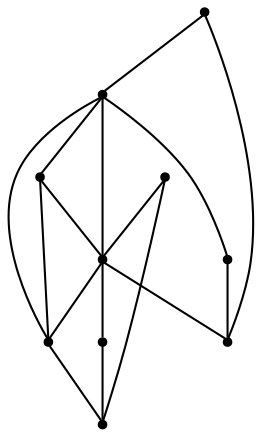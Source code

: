 graph {
  node [shape=point,comment="{\"directed\":false,\"doi\":\"10.1007/978-3-031-49272-3_22\",\"figure\":\"10 (1)\"}"]

  v0 [pos="753.3950005890002,385.833461178235"]
  v1 [pos="697.3860679270161,273.8169687071855"]
  v2 [pos="711.3883010925122,455.8437014107751"]
  v3 [pos="638.2099869447525,343.10231383642275"]
  v4 [pos="501.3548751470417,469.8459577067989"]
  v5 [pos="572.6287082361969,236.4490571368832"]
  v6 [pos="572.6287082361969,418.7716035084434"]
  v7 [pos="445.34594248505755,259.8149707359426"]
  v8 [pos="491.19490853252375,374.8111799414719"]
  v9 [pos="417.3414761540655,413.83771147127413"]

  v0 -- v1 [id="-1",pos="753.3950005890002,385.833461178235 697.3860679270161,273.8169687071855 697.3860679270161,273.8169687071855 697.3860679270161,273.8169687071855"]
  v7 -- v2 [id="-3",pos="445.34594248505755,259.8149707359426 711.3883010925122,455.8437014107751 711.3883010925122,455.8437014107751 711.3883010925122,455.8437014107751"]
  v9 -- v4 [id="-8",pos="417.3414761540655,413.83771147127413 501.3548751470417,469.8459577067989 501.3548751470417,469.8459577067989 501.3548751470417,469.8459577067989"]
  v9 -- v7 [id="-15",pos="417.3414761540655,413.83771147127413 445.34594248505755,259.8149707359426 445.34594248505755,259.8149707359426 445.34594248505755,259.8149707359426"]
  v0 -- v2 [id="-23",pos="753.3950005890002,385.833461178235 711.3883010925122,455.8437014107751 711.3883010925122,455.8437014107751 711.3883010925122,455.8437014107751"]
  v7 -- v5 [id="-37",pos="445.34594248505755,259.8149707359426 572.6287082361969,236.4490571368832 572.6287082361969,236.4490571368832 572.6287082361969,236.4490571368832"]
  v7 -- v8 [id="-42",pos="445.34594248505755,259.8149707359426 491.19490853252375,374.8111799414719 491.19490853252375,374.8111799414719 491.19490853252375,374.8111799414719"]
  v2 -- v3 [id="-70",pos="711.3883010925122,455.8437014107751 638.2099869447525,343.10231383642275 638.2099869447525,343.10231383642275 638.2099869447525,343.10231383642275"]
  v2 -- v4 [id="-72",pos="711.3883010925122,455.8437014107751 501.3548751470417,469.8459577067989 501.3548751470417,469.8459577067989 501.3548751470417,469.8459577067989"]
  v8 -- v4 [id="-79",pos="491.19490853252375,374.8111799414719 501.3548751470417,469.8459577067989 501.3548751470417,469.8459577067989 501.3548751470417,469.8459577067989"]
  v5 -- v1 [id="-109",pos="572.6287082361969,236.4490571368832 697.3860679270161,273.8169687071855 697.3860679270161,273.8169687071855 697.3860679270161,273.8169687071855"]
  v6 -- v2 [id="-115",pos="572.6287082361969,418.7716035084434 572.6287082361969,464.26169130428053 572.6287082361969,464.26169130428053 572.6287082361969,464.26169130428053 711.3883010925122,455.8437014107751 711.3883010925122,455.8437014107751 711.3883010925122,455.8437014107751"]
  v6 -- v5 [id="-116",pos="572.6287082361969,418.7716035084434 572.6287082361969,353.6079137175303 572.6287082361969,353.6079137175303 572.6287082361969,353.6079137175303 572.6287082361969,236.4490571368832 572.6287082361969,236.4490571368832 572.6287082361969,236.4490571368832"]
  v7 -- v6 [id="-118",pos="445.34594248505755,259.8149707359426 572.6287082361969,353.6080090989879 572.6287082361969,353.6080090989879 572.6287082361969,353.6080090989879 572.6287082361969,418.7716035084434 572.6287082361969,418.7716035084434 572.6287082361969,418.7716035084434"]
  v2 -- v5 [id="-120",pos="711.3883010925122,455.8437014107751 572.6287082361969,353.6079137175303 572.6287082361969,353.6079137175303 572.6287082361969,353.6079137175303 572.6287082361969,236.4490571368832 572.6287082361969,236.4490571368832 572.6287082361969,236.4490571368832"]
  v3 -- v1 [id="-137",pos="638.2099869447525,343.10231383642275 697.3860679270161,273.8169687071855 697.3860679270161,273.8169687071855 697.3860679270161,273.8169687071855"]
}